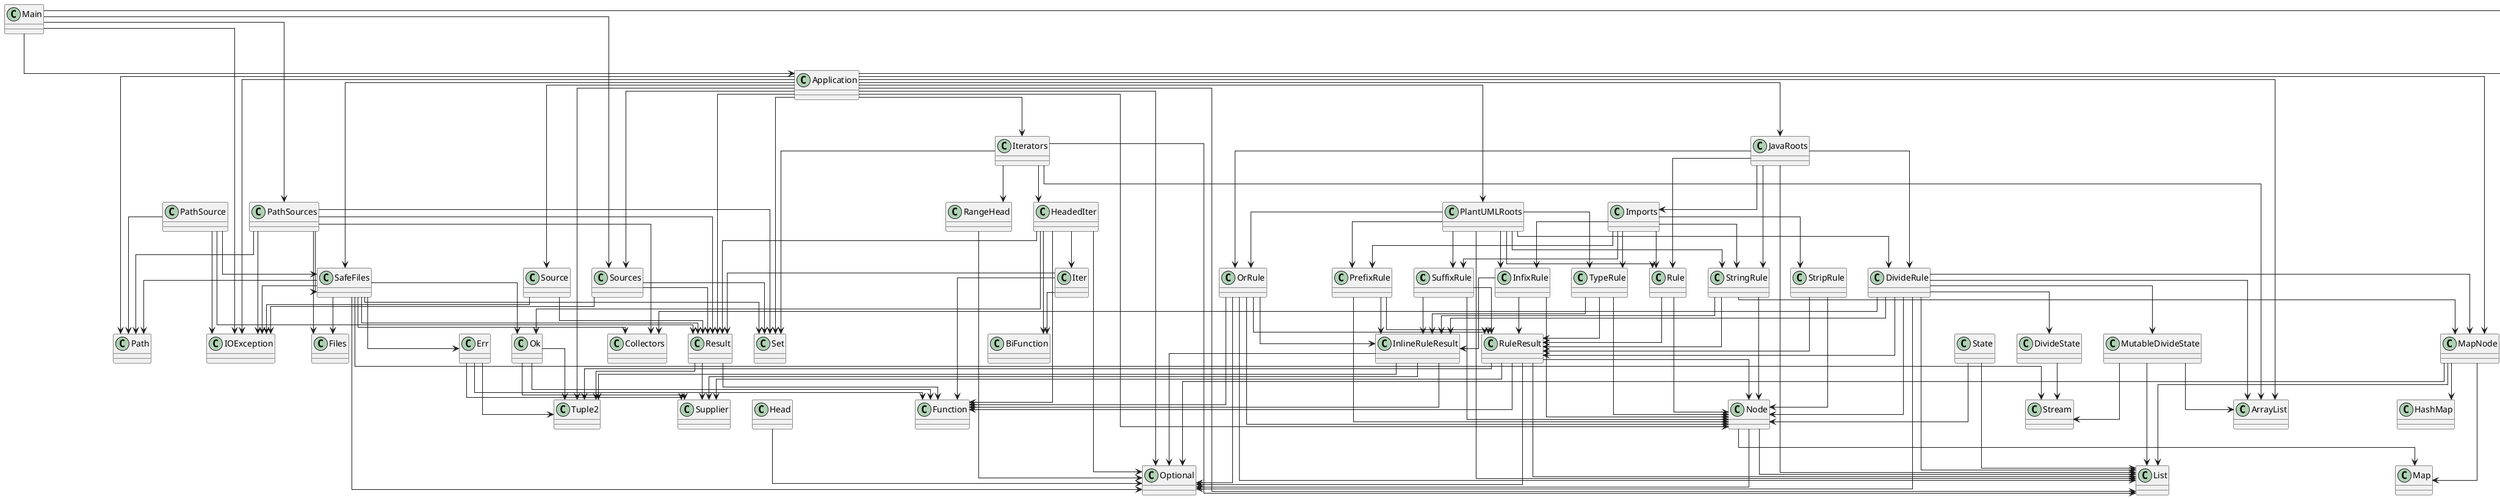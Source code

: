 @startuml
skinparam linetype ortho
class SuffixRule
SuffixRule --> Node
SuffixRule --> InlineRuleResult
SuffixRule --> RuleResult
class JavaRoots
JavaRoots --> Imports
JavaRoots --> DivideRule
JavaRoots --> OrRule
JavaRoots --> Rule
JavaRoots --> StringRule
JavaRoots --> List
class InfixRule
InfixRule --> Node
InfixRule --> InlineRuleResult
InfixRule --> RuleResult
class PathSource
PathSource --> SafeFiles
PathSource --> Result
PathSource --> IOException
PathSource --> Path
class HeadedIter
HeadedIter --> Iter
HeadedIter --> Ok
HeadedIter --> Result
HeadedIter --> Optional
HeadedIter --> BiFunction
HeadedIter --> Function
class OrRule
OrRule --> Node
OrRule --> InlineRuleResult
OrRule --> RuleResult
OrRule --> List
OrRule --> Optional
OrRule --> Function
class DivideRule
DivideRule --> MapNode
DivideRule --> Node
DivideRule --> DivideState
DivideRule --> MutableDivideState
DivideRule --> InlineRuleResult
DivideRule --> RuleResult
DivideRule --> ArrayList
DivideRule --> List
DivideRule --> Optional
DivideRule --> Collectors
class RangeHead
RangeHead --> Optional
class Rule
Rule --> Node
Rule --> RuleResult
class SafeFiles
SafeFiles --> Err
SafeFiles --> Ok
SafeFiles --> Result
SafeFiles --> IOException
SafeFiles --> Files
SafeFiles --> Path
SafeFiles --> Optional
SafeFiles --> Set
SafeFiles --> Collectors
SafeFiles --> Stream
class Head
Head --> Optional
class RuleResult
RuleResult --> Tuple2
RuleResult --> Node
RuleResult --> List
RuleResult --> Optional
RuleResult --> Function
RuleResult --> Supplier
class Result
Result --> Tuple2
Result --> Function
Result --> Supplier
class PlantUMLRoots
PlantUMLRoots --> DivideRule
PlantUMLRoots --> InfixRule
PlantUMLRoots --> OrRule
PlantUMLRoots --> PrefixRule
PlantUMLRoots --> Rule
PlantUMLRoots --> StringRule
PlantUMLRoots --> SuffixRule
PlantUMLRoots --> TypeRule
PlantUMLRoots --> List
class Err
Err --> Tuple2
Err --> Function
Err --> Supplier
class PrefixRule
PrefixRule --> Node
PrefixRule --> InlineRuleResult
PrefixRule --> RuleResult
class StripRule
StripRule --> Node
StripRule --> RuleResult
class StringRule
StringRule --> MapNode
StringRule --> Node
StringRule --> InlineRuleResult
StringRule --> RuleResult
class Iterators
Iterators --> RangeHead
Iterators --> HeadedIter
Iterators --> ArrayList
Iterators --> List
Iterators --> Set
class Ok
Ok --> Tuple2
Ok --> Function
Ok --> Supplier
class Tuple2
class MapNode
MapNode --> HashMap
MapNode --> List
MapNode --> Map
MapNode --> Optional
class Iter
Iter --> Result
Iter --> BiFunction
Iter --> Function
class PathSources
PathSources --> SafeFiles
PathSources --> Result
PathSources --> IOException
PathSources --> Files
PathSources --> Path
PathSources --> Set
PathSources --> Collectors
class State
State --> Node
State --> List
class Source
Source --> Result
Source --> IOException
class Sources
Sources --> Result
Sources --> IOException
Sources --> Set
class Node
Node --> List
Node --> Map
Node --> Optional
class Main
Main --> Application
Main --> PathSources
Main --> Sources
Main --> IOException
Main --> Paths
class Imports
Imports --> InfixRule
Imports --> PrefixRule
Imports --> Rule
Imports --> StringRule
Imports --> StripRule
Imports --> SuffixRule
Imports --> TypeRule
class Application
Application --> SafeFiles
Application --> Tuple2
Application --> Iterators
Application --> Result
Application --> JavaRoots
Application --> PlantUMLRoots
Application --> MapNode
Application --> Node
Application --> Sources
Application --> Source
Application --> IOException
Application --> Path
Application --> Paths
Application --> ArrayList
Application --> List
Application --> Optional
Application --> Set
class TypeRule
TypeRule --> Node
TypeRule --> InlineRuleResult
TypeRule --> RuleResult
class DivideState
DivideState --> Stream
class MutableDivideState
MutableDivideState --> ArrayList
MutableDivideState --> List
MutableDivideState --> Stream
class InlineRuleResult
InlineRuleResult --> Tuple2
InlineRuleResult --> Optional
InlineRuleResult --> Function
InlineRuleResult --> Supplier
@enduml
